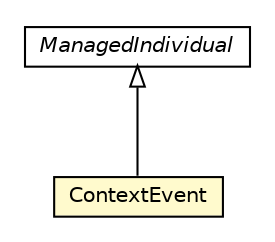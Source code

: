#!/usr/local/bin/dot
#
# Class diagram 
# Generated by UMLGraph version 5.1 (http://www.umlgraph.org/)
#

digraph G {
	edge [fontname="Helvetica",fontsize=10,labelfontname="Helvetica",labelfontsize=10];
	node [fontname="Helvetica",fontsize=10,shape=plaintext];
	nodesep=0.25;
	ranksep=0.5;
	// org.universAAL.middleware.owl.ManagedIndividual
	c4143296 [label=<<table title="org.universAAL.middleware.owl.ManagedIndividual" border="0" cellborder="1" cellspacing="0" cellpadding="2" port="p" href="../../middleware/owl/ManagedIndividual.html">
		<tr><td><table border="0" cellspacing="0" cellpadding="1">
<tr><td align="center" balign="center"><font face="Helvetica-Oblique"> ManagedIndividual </font></td></tr>
		</table></td></tr>
		</table>>, fontname="Helvetica", fontcolor="black", fontsize=10.0];
	// org.universAAL.ontology.che.ContextEvent
	c4144095 [label=<<table title="org.universAAL.ontology.che.ContextEvent" border="0" cellborder="1" cellspacing="0" cellpadding="2" port="p" bgcolor="lemonChiffon" href="./ContextEvent.html">
		<tr><td><table border="0" cellspacing="0" cellpadding="1">
<tr><td align="center" balign="center"> ContextEvent </td></tr>
		</table></td></tr>
		</table>>, fontname="Helvetica", fontcolor="black", fontsize=10.0];
	//org.universAAL.ontology.che.ContextEvent extends org.universAAL.middleware.owl.ManagedIndividual
	c4143296:p -> c4144095:p [dir=back,arrowtail=empty];
}

